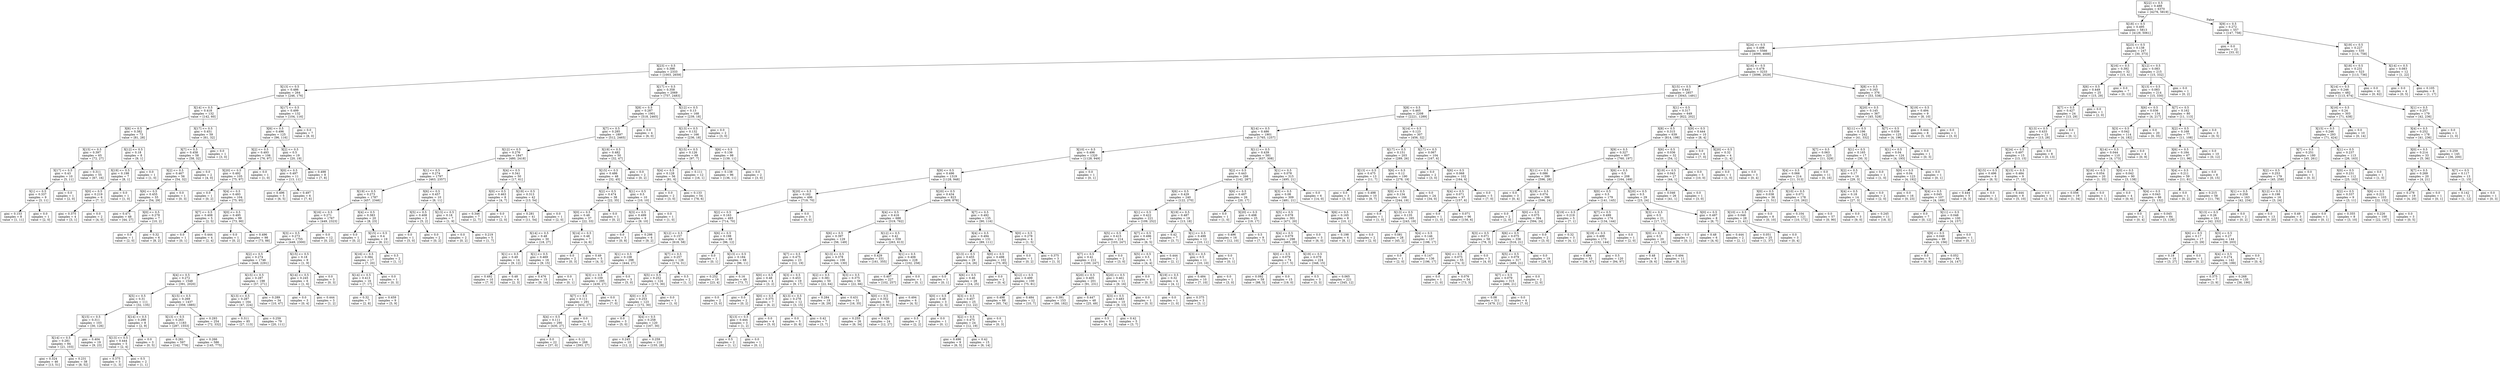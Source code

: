 digraph Tree {
node [shape=box] ;
0 [label="X[22] <= 0.5\ngini = 0.488\nsamples = 6370\nvalue = [4276, 5819]"] ;
1 [label="X[18] <= 0.5\ngini = 0.495\nsamples = 5813\nvalue = [4129, 5061]"] ;
0 -> 1 [labeldistance=2.5, labelangle=45, headlabel="True"] ;
2 [label="X[24] <= 0.5\ngini = 0.498\nsamples = 5566\nvalue = [4099, 4688]"] ;
1 -> 2 ;
3 [label="X[23] <= 0.5\ngini = 0.398\nsamples = 2333\nvalue = [1003, 2659]"] ;
2 -> 3 ;
4 [label="X[13] <= 0.5\ngini = 0.486\nsamples = 264\nvalue = [246, 176]"] ;
3 -> 4 ;
5 [label="X[14] <= 0.5\ngini = 0.418\nsamples = 132\nvalue = [142, 60]"] ;
4 -> 5 ;
6 [label="X[6] <= 0.5\ngini = 0.382\nsamples = 73\nvalue = [81, 28]"] ;
5 -> 6 ;
7 [label="X[15] <= 0.5\ngini = 0.397\nsamples = 65\nvalue = [72, 27]"] ;
6 -> 7 ;
8 [label="X[17] <= 0.5\ngini = 0.43\nsamples = 10\nvalue = [5, 11]"] ;
7 -> 8 ;
9 [label="X[1] <= 0.5\ngini = 0.337\nsamples = 9\nvalue = [3, 11]"] ;
8 -> 9 ;
10 [label="gini = 0.153\nsamples = 8\nvalue = [1, 11]"] ;
9 -> 10 ;
11 [label="gini = 0.0\nsamples = 1\nvalue = [2, 0]"] ;
9 -> 11 ;
12 [label="gini = 0.0\nsamples = 1\nvalue = [2, 0]"] ;
8 -> 12 ;
13 [label="gini = 0.311\nsamples = 55\nvalue = [67, 16]"] ;
7 -> 13 ;
14 [label="X[12] <= 0.5\ngini = 0.18\nsamples = 8\nvalue = [9, 1]"] ;
6 -> 14 ;
15 [label="X[19] <= 0.5\ngini = 0.198\nsamples = 7\nvalue = [8, 1]"] ;
14 -> 15 ;
16 [label="X[0] <= 0.5\ngini = 0.219\nsamples = 6\nvalue = [7, 1]"] ;
15 -> 16 ;
17 [label="gini = 0.375\nsamples = 4\nvalue = [3, 1]"] ;
16 -> 17 ;
18 [label="gini = 0.0\nsamples = 2\nvalue = [4, 0]"] ;
16 -> 18 ;
19 [label="gini = 0.0\nsamples = 1\nvalue = [1, 0]"] ;
15 -> 19 ;
20 [label="gini = 0.0\nsamples = 1\nvalue = [1, 0]"] ;
14 -> 20 ;
21 [label="X[17] <= 0.5\ngini = 0.451\nsamples = 59\nvalue = [61, 32]"] ;
5 -> 21 ;
22 [label="X[7] <= 0.5\ngini = 0.458\nsamples = 58\nvalue = [58, 32]"] ;
21 -> 22 ;
23 [label="X[2] <= 0.5\ngini = 0.467\nsamples = 56\nvalue = [54, 32]"] ;
22 -> 23 ;
24 [label="X[6] <= 0.5\ngini = 0.455\nsamples = 55\nvalue = [54, 29]"] ;
23 -> 24 ;
25 [label="gini = 0.471\nsamples = 48\nvalue = [44, 27]"] ;
24 -> 25 ;
26 [label="X[0] <= 0.5\ngini = 0.278\nsamples = 7\nvalue = [10, 2]"] ;
24 -> 26 ;
27 [label="gini = 0.0\nsamples = 1\nvalue = [2, 0]"] ;
26 -> 27 ;
28 [label="gini = 0.32\nsamples = 6\nvalue = [8, 2]"] ;
26 -> 28 ;
29 [label="gini = 0.0\nsamples = 1\nvalue = [0, 3]"] ;
23 -> 29 ;
30 [label="gini = 0.0\nsamples = 2\nvalue = [4, 0]"] ;
22 -> 30 ;
31 [label="gini = 0.0\nsamples = 1\nvalue = [3, 0]"] ;
21 -> 31 ;
32 [label="X[17] <= 0.5\ngini = 0.499\nsamples = 132\nvalue = [104, 116]"] ;
4 -> 32 ;
33 [label="X[6] <= 0.5\ngini = 0.496\nsamples = 125\nvalue = [96, 116]"] ;
32 -> 33 ;
34 [label="X[2] <= 0.5\ngini = 0.493\nsamples = 106\nvalue = [76, 97]"] ;
33 -> 34 ;
35 [label="X[20] <= 0.5\ngini = 0.492\nsamples = 105\nvalue = [75, 97]"] ;
34 -> 35 ;
36 [label="gini = 0.0\nsamples = 1\nvalue = [0, 2]"] ;
35 -> 36 ;
37 [label="X[4] <= 0.5\ngini = 0.493\nsamples = 104\nvalue = [75, 95]"] ;
35 -> 37 ;
38 [label="X[7] <= 0.5\ngini = 0.408\nsamples = 5\nvalue = [2, 5]"] ;
37 -> 38 ;
39 [label="gini = 0.0\nsamples = 1\nvalue = [0, 1]"] ;
38 -> 39 ;
40 [label="gini = 0.444\nsamples = 4\nvalue = [2, 4]"] ;
38 -> 40 ;
41 [label="X[0] <= 0.5\ngini = 0.495\nsamples = 99\nvalue = [73, 90]"] ;
37 -> 41 ;
42 [label="gini = 0.0\nsamples = 1\nvalue = [0, 2]"] ;
41 -> 42 ;
43 [label="gini = 0.496\nsamples = 98\nvalue = [73, 88]"] ;
41 -> 43 ;
44 [label="gini = 0.0\nsamples = 1\nvalue = [1, 0]"] ;
34 -> 44 ;
45 [label="X[2] <= 0.5\ngini = 0.5\nsamples = 19\nvalue = [20, 19]"] ;
33 -> 45 ;
46 [label="X[0] <= 0.5\ngini = 0.497\nsamples = 11\nvalue = [13, 11]"] ;
45 -> 46 ;
47 [label="gini = 0.496\nsamples = 5\nvalue = [6, 5]"] ;
46 -> 47 ;
48 [label="gini = 0.497\nsamples = 6\nvalue = [7, 6]"] ;
46 -> 48 ;
49 [label="gini = 0.498\nsamples = 8\nvalue = [7, 8]"] ;
45 -> 49 ;
50 [label="gini = 0.0\nsamples = 7\nvalue = [8, 0]"] ;
32 -> 50 ;
51 [label="X[17] <= 0.5\ngini = 0.358\nsamples = 2069\nvalue = [757, 2483]"] ;
3 -> 51 ;
52 [label="X[8] <= 0.5\ngini = 0.287\nsamples = 1901\nvalue = [518, 2465]"] ;
51 -> 52 ;
53 [label="X[7] <= 0.5\ngini = 0.285\nsamples = 1897\nvalue = [512, 2465]"] ;
52 -> 53 ;
54 [label="X[12] <= 0.5\ngini = 0.276\nsamples = 1847\nvalue = [480, 2418]"] ;
53 -> 54 ;
55 [label="X[1] <= 0.5\ngini = 0.274\nsamples = 1797\nvalue = [463, 2357]"] ;
54 -> 55 ;
56 [label="X[19] <= 0.5\ngini = 0.273\nsamples = 1787\nvalue = [457, 2346]"] ;
55 -> 56 ;
57 [label="X[16] <= 0.5\ngini = 0.271\nsamples = 1767\nvalue = [449, 2323]"] ;
56 -> 57 ;
58 [label="X[3] <= 0.5\ngini = 0.273\nsamples = 1755\nvalue = [449, 2300]"] ;
57 -> 58 ;
59 [label="X[2] <= 0.5\ngini = 0.274\nsamples = 1746\nvalue = [448, 2291]"] ;
58 -> 59 ;
60 [label="X[4] <= 0.5\ngini = 0.272\nsamples = 1548\nvalue = [391, 2020]"] ;
59 -> 60 ;
61 [label="X[5] <= 0.5\ngini = 0.31\nsamples = 111\nvalue = [32, 135]"] ;
60 -> 61 ;
62 [label="X[15] <= 0.5\ngini = 0.311\nsamples = 103\nvalue = [30, 126]"] ;
61 -> 62 ;
63 [label="X[14] <= 0.5\ngini = 0.281\nsamples = 84\nvalue = [21, 103]"] ;
62 -> 63 ;
64 [label="gini = 0.324\nsamples = 46\nvalue = [13, 51]"] ;
63 -> 64 ;
65 [label="gini = 0.231\nsamples = 38\nvalue = [8, 52]"] ;
63 -> 65 ;
66 [label="gini = 0.404\nsamples = 19\nvalue = [9, 23]"] ;
62 -> 66 ;
67 [label="X[14] <= 0.5\ngini = 0.298\nsamples = 8\nvalue = [2, 9]"] ;
61 -> 67 ;
68 [label="X[13] <= 0.5\ngini = 0.444\nsamples = 5\nvalue = [2, 4]"] ;
67 -> 68 ;
69 [label="gini = 0.375\nsamples = 3\nvalue = [1, 3]"] ;
68 -> 69 ;
70 [label="gini = 0.5\nsamples = 2\nvalue = [1, 1]"] ;
68 -> 70 ;
71 [label="gini = 0.0\nsamples = 3\nvalue = [0, 5]"] ;
67 -> 71 ;
72 [label="X[15] <= 0.5\ngini = 0.269\nsamples = 1437\nvalue = [359, 1885]"] ;
60 -> 72 ;
73 [label="X[13] <= 0.5\ngini = 0.263\nsamples = 1183\nvalue = [287, 1553]"] ;
72 -> 73 ;
74 [label="gini = 0.261\nsamples = 597\nvalue = [142, 778]"] ;
73 -> 74 ;
75 [label="gini = 0.266\nsamples = 586\nvalue = [145, 775]"] ;
73 -> 75 ;
76 [label="gini = 0.293\nsamples = 254\nvalue = [72, 332]"] ;
72 -> 76 ;
77 [label="X[15] <= 0.5\ngini = 0.287\nsamples = 198\nvalue = [57, 271]"] ;
59 -> 77 ;
78 [label="X[13] <= 0.5\ngini = 0.287\nsamples = 164\nvalue = [47, 224]"] ;
77 -> 78 ;
79 [label="gini = 0.311\nsamples = 85\nvalue = [27, 113]"] ;
78 -> 79 ;
80 [label="gini = 0.259\nsamples = 79\nvalue = [20, 111]"] ;
78 -> 80 ;
81 [label="gini = 0.289\nsamples = 34\nvalue = [10, 47]"] ;
77 -> 81 ;
82 [label="X[15] <= 0.5\ngini = 0.18\nsamples = 9\nvalue = [1, 9]"] ;
58 -> 82 ;
83 [label="X[14] <= 0.5\ngini = 0.245\nsamples = 6\nvalue = [1, 6]"] ;
82 -> 83 ;
84 [label="gini = 0.0\nsamples = 3\nvalue = [0, 4]"] ;
83 -> 84 ;
85 [label="gini = 0.444\nsamples = 3\nvalue = [1, 2]"] ;
83 -> 85 ;
86 [label="gini = 0.0\nsamples = 3\nvalue = [0, 3]"] ;
82 -> 86 ;
87 [label="gini = 0.0\nsamples = 12\nvalue = [0, 23]"] ;
57 -> 87 ;
88 [label="X[4] <= 0.5\ngini = 0.383\nsamples = 20\nvalue = [8, 23]"] ;
56 -> 88 ;
89 [label="gini = 0.0\nsamples = 1\nvalue = [0, 2]"] ;
88 -> 89 ;
90 [label="X[15] <= 0.5\ngini = 0.4\nsamples = 19\nvalue = [8, 21]"] ;
88 -> 90 ;
91 [label="X[16] <= 0.5\ngini = 0.384\nsamples = 17\nvalue = [7, 20]"] ;
90 -> 91 ;
92 [label="X[14] <= 0.5\ngini = 0.413\nsamples = 16\nvalue = [7, 17]"] ;
91 -> 92 ;
93 [label="gini = 0.32\nsamples = 7\nvalue = [2, 8]"] ;
92 -> 93 ;
94 [label="gini = 0.459\nsamples = 9\nvalue = [5, 9]"] ;
92 -> 94 ;
95 [label="gini = 0.0\nsamples = 1\nvalue = [0, 3]"] ;
91 -> 95 ;
96 [label="gini = 0.5\nsamples = 2\nvalue = [1, 1]"] ;
90 -> 96 ;
97 [label="X[6] <= 0.5\ngini = 0.457\nsamples = 10\nvalue = [6, 11]"] ;
55 -> 97 ;
98 [label="X[5] <= 0.5\ngini = 0.408\nsamples = 3\nvalue = [5, 2]"] ;
97 -> 98 ;
99 [label="gini = 0.0\nsamples = 1\nvalue = [5, 0]"] ;
98 -> 99 ;
100 [label="gini = 0.0\nsamples = 2\nvalue = [0, 2]"] ;
98 -> 100 ;
101 [label="X[13] <= 0.5\ngini = 0.18\nsamples = 7\nvalue = [1, 9]"] ;
97 -> 101 ;
102 [label="gini = 0.0\nsamples = 2\nvalue = [0, 2]"] ;
101 -> 102 ;
103 [label="gini = 0.219\nsamples = 5\nvalue = [1, 7]"] ;
101 -> 103 ;
104 [label="X[4] <= 0.5\ngini = 0.341\nsamples = 50\nvalue = [17, 61]"] ;
54 -> 104 ;
105 [label="X[0] <= 0.5\ngini = 0.463\nsamples = 8\nvalue = [4, 7]"] ;
104 -> 105 ;
106 [label="gini = 0.346\nsamples = 7\nvalue = [2, 7]"] ;
105 -> 106 ;
107 [label="gini = 0.0\nsamples = 1\nvalue = [2, 0]"] ;
105 -> 107 ;
108 [label="X[19] <= 0.5\ngini = 0.313\nsamples = 42\nvalue = [13, 54]"] ;
104 -> 108 ;
109 [label="gini = 0.281\nsamples = 41\nvalue = [11, 54]"] ;
108 -> 109 ;
110 [label="gini = 0.0\nsamples = 1\nvalue = [2, 0]"] ;
108 -> 110 ;
111 [label="X[19] <= 0.5\ngini = 0.482\nsamples = 50\nvalue = [32, 47]"] ;
53 -> 111 ;
112 [label="X[15] <= 0.5\ngini = 0.486\nsamples = 48\nvalue = [32, 45]"] ;
111 -> 112 ;
113 [label="X[2] <= 0.5\ngini = 0.474\nsamples = 38\nvalue = [22, 35]"] ;
112 -> 113 ;
114 [label="X[0] <= 0.5\ngini = 0.48\nsamples = 37\nvalue = [22, 33]"] ;
113 -> 114 ;
115 [label="X[14] <= 0.5\ngini = 0.48\nsamples = 30\nvalue = [18, 27]"] ;
114 -> 115 ;
116 [label="X[1] <= 0.5\ngini = 0.49\nsamples = 14\nvalue = [9, 12]"] ;
115 -> 116 ;
117 [label="gini = 0.492\nsamples = 10\nvalue = [7, 9]"] ;
116 -> 117 ;
118 [label="gini = 0.48\nsamples = 4\nvalue = [2, 3]"] ;
116 -> 118 ;
119 [label="X[1] <= 0.5\ngini = 0.469\nsamples = 16\nvalue = [9, 15]"] ;
115 -> 119 ;
120 [label="gini = 0.476\nsamples = 15\nvalue = [9, 14]"] ;
119 -> 120 ;
121 [label="gini = 0.0\nsamples = 1\nvalue = [0, 1]"] ;
119 -> 121 ;
122 [label="X[14] <= 0.5\ngini = 0.48\nsamples = 7\nvalue = [4, 6]"] ;
114 -> 122 ;
123 [label="gini = 0.0\nsamples = 2\nvalue = [0, 3]"] ;
122 -> 123 ;
124 [label="gini = 0.49\nsamples = 5\nvalue = [4, 3]"] ;
122 -> 124 ;
125 [label="gini = 0.0\nsamples = 1\nvalue = [0, 2]"] ;
113 -> 125 ;
126 [label="X[1] <= 0.5\ngini = 0.5\nsamples = 10\nvalue = [10, 10]"] ;
112 -> 126 ;
127 [label="X[3] <= 0.5\ngini = 0.499\nsamples = 9\nvalue = [9, 10]"] ;
126 -> 127 ;
128 [label="gini = 0.0\nsamples = 3\nvalue = [0, 8]"] ;
127 -> 128 ;
129 [label="gini = 0.298\nsamples = 6\nvalue = [9, 2]"] ;
127 -> 129 ;
130 [label="gini = 0.0\nsamples = 1\nvalue = [1, 0]"] ;
126 -> 130 ;
131 [label="gini = 0.0\nsamples = 2\nvalue = [0, 2]"] ;
111 -> 131 ;
132 [label="gini = 0.0\nsamples = 4\nvalue = [6, 0]"] ;
52 -> 132 ;
133 [label="X[12] <= 0.5\ngini = 0.13\nsamples = 168\nvalue = [239, 18]"] ;
51 -> 133 ;
134 [label="X[13] <= 0.5\ngini = 0.132\nsamples = 166\nvalue = [236, 18]"] ;
133 -> 134 ;
135 [label="X[15] <= 0.5\ngini = 0.126\nsamples = 68\nvalue = [97, 7]"] ;
134 -> 135 ;
136 [label="X[4] <= 0.5\ngini = 0.128\nsamples = 56\nvalue = [81, 6]"] ;
135 -> 136 ;
137 [label="gini = 0.0\nsamples = 2\nvalue = [3, 0]"] ;
136 -> 137 ;
138 [label="gini = 0.133\nsamples = 54\nvalue = [78, 6]"] ;
136 -> 138 ;
139 [label="gini = 0.111\nsamples = 12\nvalue = [16, 1]"] ;
135 -> 139 ;
140 [label="X[6] <= 0.5\ngini = 0.136\nsamples = 98\nvalue = [139, 11]"] ;
134 -> 140 ;
141 [label="gini = 0.138\nsamples = 96\nvalue = [136, 11]"] ;
140 -> 141 ;
142 [label="gini = 0.0\nsamples = 2\nvalue = [3, 0]"] ;
140 -> 142 ;
143 [label="gini = 0.0\nsamples = 2\nvalue = [3, 0]"] ;
133 -> 143 ;
144 [label="X[16] <= 0.5\ngini = 0.478\nsamples = 3233\nvalue = [3096, 2029]"] ;
2 -> 144 ;
145 [label="X[15] <= 0.5\ngini = 0.441\nsamples = 2857\nvalue = [3043, 1491]"] ;
144 -> 145 ;
146 [label="X[8] <= 0.5\ngini = 0.465\nsamples = 2208\nvalue = [2221, 1289]"] ;
145 -> 146 ;
147 [label="X[14] <= 0.5\ngini = 0.486\nsamples = 1901\nvalue = [1765, 1257]"] ;
146 -> 147 ;
148 [label="X[10] <= 0.5\ngini = 0.496\nsamples = 1320\nvalue = [1128, 949]"] ;
147 -> 148 ;
149 [label="X[9] <= 0.5\ngini = 0.496\nsamples = 1319\nvalue = [1128, 948]"] ;
148 -> 149 ;
150 [label="X[20] <= 0.5\ngini = 0.162\nsamples = 496\nvalue = [719, 70]"] ;
149 -> 150 ;
151 [label="X[2] <= 0.5\ngini = 0.163\nsamples = 493\nvalue = [714, 70]"] ;
150 -> 151 ;
152 [label="X[12] <= 0.5\ngini = 0.157\nsamples = 424\nvalue = [618, 58]"] ;
151 -> 152 ;
153 [label="X[1] <= 0.5\ngini = 0.108\nsamples = 298\nvalue = [444, 27]"] ;
152 -> 153 ;
154 [label="X[3] <= 0.5\ngini = 0.109\nsamples = 295\nvalue = [439, 27]"] ;
153 -> 154 ;
155 [label="X[7] <= 0.5\ngini = 0.111\nsamples = 291\nvalue = [432, 27]"] ;
154 -> 155 ;
156 [label="X[4] <= 0.5\ngini = 0.111\nsamples = 290\nvalue = [430, 27]"] ;
155 -> 156 ;
157 [label="gini = 0.0\nsamples = 22\nvalue = [37, 0]"] ;
156 -> 157 ;
158 [label="gini = 0.12\nsamples = 268\nvalue = [393, 27]"] ;
156 -> 158 ;
159 [label="gini = 0.0\nsamples = 1\nvalue = [2, 0]"] ;
155 -> 159 ;
160 [label="gini = 0.0\nsamples = 4\nvalue = [7, 0]"] ;
154 -> 160 ;
161 [label="gini = 0.0\nsamples = 3\nvalue = [5, 0]"] ;
153 -> 161 ;
162 [label="X[7] <= 0.5\ngini = 0.257\nsamples = 126\nvalue = [174, 31]"] ;
152 -> 162 ;
163 [label="X[5] <= 0.5\ngini = 0.252\nsamples = 124\nvalue = [173, 30]"] ;
162 -> 163 ;
164 [label="X[0] <= 0.5\ngini = 0.253\nsamples = 123\nvalue = [172, 30]"] ;
163 -> 164 ;
165 [label="gini = 0.0\nsamples = 3\nvalue = [5, 0]"] ;
164 -> 165 ;
166 [label="X[4] <= 0.5\ngini = 0.258\nsamples = 120\nvalue = [167, 30]"] ;
164 -> 166 ;
167 [label="gini = 0.245\nsamples = 10\nvalue = [12, 2]"] ;
166 -> 167 ;
168 [label="gini = 0.259\nsamples = 110\nvalue = [155, 28]"] ;
166 -> 168 ;
169 [label="gini = 0.0\nsamples = 1\nvalue = [1, 0]"] ;
163 -> 169 ;
170 [label="gini = 0.5\nsamples = 2\nvalue = [1, 1]"] ;
162 -> 170 ;
171 [label="X[6] <= 0.5\ngini = 0.198\nsamples = 69\nvalue = [96, 12]"] ;
151 -> 171 ;
172 [label="gini = 0.0\nsamples = 1\nvalue = [0, 1]"] ;
171 -> 172 ;
173 [label="X[13] <= 0.5\ngini = 0.184\nsamples = 68\nvalue = [96, 11]"] ;
171 -> 173 ;
174 [label="gini = 0.252\nsamples = 19\nvalue = [23, 4]"] ;
173 -> 174 ;
175 [label="gini = 0.16\nsamples = 49\nvalue = [73, 7]"] ;
173 -> 175 ;
176 [label="gini = 0.0\nsamples = 3\nvalue = [5, 0]"] ;
150 -> 176 ;
177 [label="X[20] <= 0.5\ngini = 0.434\nsamples = 823\nvalue = [409, 878]"] ;
149 -> 177 ;
178 [label="X[4] <= 0.5\ngini = 0.416\nsamples = 688\nvalue = [319, 762]"] ;
177 -> 178 ;
179 [label="X[6] <= 0.5\ngini = 0.397\nsamples = 129\nvalue = [56, 149]"] ;
178 -> 179 ;
180 [label="X[7] <= 0.5\ngini = 0.475\nsamples = 23\nvalue = [12, 19]"] ;
179 -> 180 ;
181 [label="X[0] <= 0.5\ngini = 0.48\nsamples = 4\nvalue = [3, 2]"] ;
180 -> 181 ;
182 [label="gini = 0.0\nsamples = 2\nvalue = [3, 0]"] ;
181 -> 182 ;
183 [label="gini = 0.0\nsamples = 2\nvalue = [0, 2]"] ;
181 -> 183 ;
184 [label="X[3] <= 0.5\ngini = 0.453\nsamples = 19\nvalue = [9, 17]"] ;
180 -> 184 ;
185 [label="X[0] <= 0.5\ngini = 0.375\nsamples = 7\nvalue = [6, 2]"] ;
184 -> 185 ;
186 [label="X[13] <= 0.5\ngini = 0.444\nsamples = 3\nvalue = [1, 2]"] ;
185 -> 186 ;
187 [label="gini = 0.5\nsamples = 2\nvalue = [1, 1]"] ;
186 -> 187 ;
188 [label="gini = 0.0\nsamples = 1\nvalue = [0, 1]"] ;
186 -> 188 ;
189 [label="gini = 0.0\nsamples = 4\nvalue = [5, 0]"] ;
185 -> 189 ;
190 [label="X[13] <= 0.5\ngini = 0.278\nsamples = 12\nvalue = [3, 15]"] ;
184 -> 190 ;
191 [label="gini = 0.0\nsamples = 5\nvalue = [0, 8]"] ;
190 -> 191 ;
192 [label="gini = 0.42\nsamples = 7\nvalue = [3, 7]"] ;
190 -> 192 ;
193 [label="X[13] <= 0.5\ngini = 0.378\nsamples = 106\nvalue = [44, 130]"] ;
179 -> 193 ;
194 [label="X[2] <= 0.5\ngini = 0.381\nsamples = 50\nvalue = [22, 64]"] ;
193 -> 194 ;
195 [label="gini = 0.284\nsamples = 19\nvalue = [6, 29]"] ;
194 -> 195 ;
196 [label="gini = 0.431\nsamples = 31\nvalue = [16, 35]"] ;
194 -> 196 ;
197 [label="X[3] <= 0.5\ngini = 0.375\nsamples = 56\nvalue = [22, 66]"] ;
193 -> 197 ;
198 [label="X[0] <= 0.5\ngini = 0.352\nsamples = 50\nvalue = [18, 61]"] ;
197 -> 198 ;
199 [label="gini = 0.255\nsamples = 26\nvalue = [6, 34]"] ;
198 -> 199 ;
200 [label="gini = 0.426\nsamples = 24\nvalue = [12, 27]"] ;
198 -> 200 ;
201 [label="gini = 0.494\nsamples = 6\nvalue = [4, 5]"] ;
197 -> 201 ;
202 [label="X[12] <= 0.5\ngini = 0.42\nsamples = 559\nvalue = [263, 613]"] ;
178 -> 202 ;
203 [label="gini = 0.429\nsamples = 331\nvalue = [161, 355]"] ;
202 -> 203 ;
204 [label="X[1] <= 0.5\ngini = 0.406\nsamples = 228\nvalue = [102, 258]"] ;
202 -> 204 ;
205 [label="gini = 0.407\nsamples = 227\nvalue = [102, 257]"] ;
204 -> 205 ;
206 [label="gini = 0.0\nsamples = 1\nvalue = [0, 1]"] ;
204 -> 206 ;
207 [label="X[7] <= 0.5\ngini = 0.492\nsamples = 135\nvalue = [90, 116]"] ;
177 -> 207 ;
208 [label="X[4] <= 0.5\ngini = 0.494\nsamples = 131\nvalue = [89, 111]"] ;
207 -> 208 ;
209 [label="X[13] <= 0.5\ngini = 0.455\nsamples = 29\nvalue = [14, 26]"] ;
208 -> 209 ;
210 [label="gini = 0.0\nsamples = 1\nvalue = [0, 1]"] ;
209 -> 210 ;
211 [label="X[6] <= 0.5\ngini = 0.46\nsamples = 28\nvalue = [14, 25]"] ;
209 -> 211 ;
212 [label="X[0] <= 0.5\ngini = 0.48\nsamples = 3\nvalue = [2, 3]"] ;
211 -> 212 ;
213 [label="gini = 0.5\nsamples = 2\nvalue = [2, 2]"] ;
212 -> 213 ;
214 [label="gini = 0.0\nsamples = 1\nvalue = [0, 1]"] ;
212 -> 214 ;
215 [label="X[3] <= 0.5\ngini = 0.457\nsamples = 25\nvalue = [12, 22]"] ;
211 -> 215 ;
216 [label="X[2] <= 0.5\ngini = 0.475\nsamples = 24\nvalue = [12, 19]"] ;
215 -> 216 ;
217 [label="gini = 0.496\nsamples = 9\nvalue = [6, 5]"] ;
216 -> 217 ;
218 [label="gini = 0.42\nsamples = 15\nvalue = [6, 14]"] ;
216 -> 218 ;
219 [label="gini = 0.0\nsamples = 1\nvalue = [0, 3]"] ;
215 -> 219 ;
220 [label="X[0] <= 0.5\ngini = 0.498\nsamples = 102\nvalue = [75, 85]"] ;
208 -> 220 ;
221 [label="gini = 0.0\nsamples = 2\nvalue = [0, 4]"] ;
220 -> 221 ;
222 [label="X[12] <= 0.5\ngini = 0.499\nsamples = 100\nvalue = [75, 81]"] ;
220 -> 222 ;
223 [label="gini = 0.498\nsamples = 88\nvalue = [65, 74]"] ;
222 -> 223 ;
224 [label="gini = 0.484\nsamples = 12\nvalue = [10, 7]"] ;
222 -> 224 ;
225 [label="X[0] <= 0.5\ngini = 0.278\nsamples = 4\nvalue = [1, 5]"] ;
207 -> 225 ;
226 [label="gini = 0.0\nsamples = 1\nvalue = [0, 2]"] ;
225 -> 226 ;
227 [label="gini = 0.375\nsamples = 3\nvalue = [1, 3]"] ;
225 -> 227 ;
228 [label="gini = 0.0\nsamples = 1\nvalue = [0, 1]"] ;
148 -> 228 ;
229 [label="X[11] <= 0.5\ngini = 0.439\nsamples = 581\nvalue = [637, 308]"] ;
147 -> 229 ;
230 [label="X[2] <= 0.5\ngini = 0.443\nsamples = 266\nvalue = [142, 287]"] ;
229 -> 230 ;
231 [label="X[6] <= 0.5\ngini = 0.429\nsamples = 240\nvalue = [122, 270]"] ;
230 -> 231 ;
232 [label="X[1] <= 0.5\ngini = 0.422\nsamples = 221\nvalue = [109, 252]"] ;
231 -> 232 ;
233 [label="X[5] <= 0.5\ngini = 0.415\nsamples = 214\nvalue = [103, 247]"] ;
232 -> 233 ;
234 [label="X[7] <= 0.5\ngini = 0.41\nsamples = 212\nvalue = [100, 247]"] ;
233 -> 234 ;
235 [label="X[20] <= 0.5\ngini = 0.405\nsamples = 201\nvalue = [91, 231]"] ;
234 -> 235 ;
236 [label="gini = 0.391\nsamples = 153\nvalue = [66, 182]"] ;
235 -> 236 ;
237 [label="gini = 0.447\nsamples = 48\nvalue = [25, 49]"] ;
235 -> 237 ;
238 [label="X[20] <= 0.5\ngini = 0.461\nsamples = 11\nvalue = [9, 16]"] ;
234 -> 238 ;
239 [label="X[3] <= 0.5\ngini = 0.483\nsamples = 10\nvalue = [9, 13]"] ;
238 -> 239 ;
240 [label="gini = 0.5\nsamples = 5\nvalue = [6, 6]"] ;
239 -> 240 ;
241 [label="gini = 0.42\nsamples = 5\nvalue = [3, 7]"] ;
239 -> 241 ;
242 [label="gini = 0.0\nsamples = 1\nvalue = [0, 3]"] ;
238 -> 242 ;
243 [label="gini = 0.0\nsamples = 2\nvalue = [3, 0]"] ;
233 -> 243 ;
244 [label="X[7] <= 0.5\ngini = 0.496\nsamples = 7\nvalue = [6, 5]"] ;
232 -> 244 ;
245 [label="X[5] <= 0.5\ngini = 0.5\nsamples = 5\nvalue = [4, 4]"] ;
244 -> 245 ;
246 [label="gini = 0.0\nsamples = 1\nvalue = [0, 3]"] ;
245 -> 246 ;
247 [label="X[19] <= 0.5\ngini = 0.32\nsamples = 4\nvalue = [4, 1]"] ;
245 -> 247 ;
248 [label="gini = 0.0\nsamples = 1\nvalue = [1, 0]"] ;
247 -> 248 ;
249 [label="gini = 0.375\nsamples = 3\nvalue = [3, 1]"] ;
247 -> 249 ;
250 [label="gini = 0.444\nsamples = 2\nvalue = [2, 1]"] ;
244 -> 250 ;
251 [label="X[19] <= 0.5\ngini = 0.487\nsamples = 19\nvalue = [13, 18]"] ;
231 -> 251 ;
252 [label="gini = 0.42\nsamples = 7\nvalue = [3, 7]"] ;
251 -> 252 ;
253 [label="X[1] <= 0.5\ngini = 0.499\nsamples = 12\nvalue = [10, 11]"] ;
251 -> 253 ;
254 [label="X[3] <= 0.5\ngini = 0.5\nsamples = 11\nvalue = [10, 10]"] ;
253 -> 254 ;
255 [label="gini = 0.484\nsamples = 10\nvalue = [7, 10]"] ;
254 -> 255 ;
256 [label="gini = 0.0\nsamples = 1\nvalue = [3, 0]"] ;
254 -> 256 ;
257 [label="gini = 0.0\nsamples = 1\nvalue = [0, 1]"] ;
253 -> 257 ;
258 [label="X[6] <= 0.5\ngini = 0.497\nsamples = 26\nvalue = [20, 17]"] ;
230 -> 258 ;
259 [label="gini = 0.0\nsamples = 1\nvalue = [1, 0]"] ;
258 -> 259 ;
260 [label="X[20] <= 0.5\ngini = 0.498\nsamples = 25\nvalue = [19, 17]"] ;
258 -> 260 ;
261 [label="gini = 0.496\nsamples = 16\nvalue = [12, 10]"] ;
260 -> 261 ;
262 [label="gini = 0.5\nsamples = 9\nvalue = [7, 7]"] ;
260 -> 262 ;
263 [label="X[1] <= 0.5\ngini = 0.078\nsamples = 315\nvalue = [495, 21]"] ;
229 -> 263 ;
264 [label="X[3] <= 0.5\ngini = 0.08\nsamples = 309\nvalue = [481, 21]"] ;
263 -> 264 ;
265 [label="X[5] <= 0.5\ngini = 0.078\nsamples = 301\nvalue = [471, 20]"] ;
264 -> 265 ;
266 [label="X[4] <= 0.5\ngini = 0.079\nsamples = 298\nvalue = [465, 20]"] ;
265 -> 266 ;
267 [label="X[0] <= 0.5\ngini = 0.079\nsamples = 74\nvalue = [117, 5]"] ;
266 -> 267 ;
268 [label="gini = 0.092\nsamples = 59\nvalue = [98, 5]"] ;
267 -> 268 ;
269 [label="gini = 0.0\nsamples = 15\nvalue = [19, 0]"] ;
267 -> 269 ;
270 [label="X[19] <= 0.5\ngini = 0.079\nsamples = 224\nvalue = [348, 15]"] ;
266 -> 270 ;
271 [label="gini = 0.5\nsamples = 3\nvalue = [3, 3]"] ;
270 -> 271 ;
272 [label="gini = 0.065\nsamples = 221\nvalue = [345, 12]"] ;
270 -> 272 ;
273 [label="gini = 0.0\nsamples = 3\nvalue = [6, 0]"] ;
265 -> 273 ;
274 [label="X[6] <= 0.5\ngini = 0.165\nsamples = 8\nvalue = [10, 1]"] ;
264 -> 274 ;
275 [label="gini = 0.198\nsamples = 6\nvalue = [8, 1]"] ;
274 -> 275 ;
276 [label="gini = 0.0\nsamples = 2\nvalue = [2, 0]"] ;
274 -> 276 ;
277 [label="gini = 0.0\nsamples = 6\nvalue = [14, 0]"] ;
263 -> 277 ;
278 [label="X[14] <= 0.5\ngini = 0.123\nsamples = 307\nvalue = [456, 32]"] ;
146 -> 278 ;
279 [label="X[17] <= 0.5\ngini = 0.151\nsamples = 203\nvalue = [289, 26]"] ;
278 -> 279 ;
280 [label="X[13] <= 0.5\ngini = 0.475\nsamples = 13\nvalue = [11, 7]"] ;
279 -> 280 ;
281 [label="gini = 0.0\nsamples = 3\nvalue = [3, 0]"] ;
280 -> 281 ;
282 [label="gini = 0.498\nsamples = 10\nvalue = [8, 7]"] ;
280 -> 282 ;
283 [label="X[6] <= 0.5\ngini = 0.12\nsamples = 190\nvalue = [278, 19]"] ;
279 -> 283 ;
284 [label="X[0] <= 0.5\ngini = 0.134\nsamples = 166\nvalue = [244, 19]"] ;
283 -> 284 ;
285 [label="gini = 0.0\nsamples = 1\nvalue = [1, 0]"] ;
284 -> 285 ;
286 [label="X[13] <= 0.5\ngini = 0.135\nsamples = 165\nvalue = [243, 19]"] ;
284 -> 286 ;
287 [label="gini = 0.081\nsamples = 28\nvalue = [45, 2]"] ;
286 -> 287 ;
288 [label="X[4] <= 0.5\ngini = 0.146\nsamples = 137\nvalue = [198, 17]"] ;
286 -> 288 ;
289 [label="gini = 0.0\nsamples = 1\nvalue = [2, 0]"] ;
288 -> 289 ;
290 [label="gini = 0.147\nsamples = 136\nvalue = [196, 17]"] ;
288 -> 290 ;
291 [label="gini = 0.0\nsamples = 24\nvalue = [34, 0]"] ;
283 -> 291 ;
292 [label="X[17] <= 0.5\ngini = 0.067\nsamples = 104\nvalue = [167, 6]"] ;
278 -> 292 ;
293 [label="gini = 0.0\nsamples = 2\nvalue = [3, 0]"] ;
292 -> 293 ;
294 [label="X[6] <= 0.5\ngini = 0.068\nsamples = 102\nvalue = [164, 6]"] ;
292 -> 294 ;
295 [label="X[4] <= 0.5\ngini = 0.071\nsamples = 97\nvalue = [157, 6]"] ;
294 -> 295 ;
296 [label="gini = 0.0\nsamples = 1\nvalue = [1, 0]"] ;
295 -> 296 ;
297 [label="gini = 0.071\nsamples = 96\nvalue = [156, 6]"] ;
295 -> 297 ;
298 [label="gini = 0.0\nsamples = 5\nvalue = [7, 0]"] ;
294 -> 298 ;
299 [label="X[1] <= 0.5\ngini = 0.317\nsamples = 649\nvalue = [822, 202]"] ;
145 -> 299 ;
300 [label="X[8] <= 0.5\ngini = 0.315\nsamples = 639\nvalue = [814, 198]"] ;
299 -> 300 ;
301 [label="X[9] <= 0.5\ngini = 0.327\nsamples = 607\nvalue = [760, 197]"] ;
300 -> 301 ;
302 [label="X[11] <= 0.5\ngini = 0.086\nsamples = 399\nvalue = [596, 28]"] ;
301 -> 302 ;
303 [label="gini = 0.0\nsamples = 3\nvalue = [0, 4]"] ;
302 -> 303 ;
304 [label="X[19] <= 0.5\ngini = 0.074\nsamples = 396\nvalue = [596, 24]"] ;
302 -> 304 ;
305 [label="gini = 0.0\nsamples = 2\nvalue = [2, 0]"] ;
304 -> 305 ;
306 [label="X[0] <= 0.5\ngini = 0.075\nsamples = 394\nvalue = [594, 24]"] ;
304 -> 306 ;
307 [label="X[3] <= 0.5\ngini = 0.071\nsamples = 58\nvalue = [78, 3]"] ;
306 -> 307 ;
308 [label="X[6] <= 0.5\ngini = 0.075\nsamples = 55\nvalue = [74, 3]"] ;
307 -> 308 ;
309 [label="gini = 0.0\nsamples = 1\nvalue = [1, 0]"] ;
308 -> 309 ;
310 [label="gini = 0.076\nsamples = 54\nvalue = [73, 3]"] ;
308 -> 310 ;
311 [label="gini = 0.0\nsamples = 3\nvalue = [4, 0]"] ;
307 -> 311 ;
312 [label="X[6] <= 0.5\ngini = 0.075\nsamples = 336\nvalue = [516, 21]"] ;
306 -> 312 ;
313 [label="X[5] <= 0.5\ngini = 0.079\nsamples = 317\nvalue = [488, 21]"] ;
312 -> 313 ;
314 [label="X[7] <= 0.5\ngini = 0.079\nsamples = 315\nvalue = [486, 21]"] ;
313 -> 314 ;
315 [label="gini = 0.08\nsamples = 311\nvalue = [479, 21]"] ;
314 -> 315 ;
316 [label="gini = 0.0\nsamples = 4\nvalue = [7, 0]"] ;
314 -> 316 ;
317 [label="gini = 0.0\nsamples = 2\nvalue = [2, 0]"] ;
313 -> 317 ;
318 [label="gini = 0.0\nsamples = 19\nvalue = [28, 0]"] ;
312 -> 318 ;
319 [label="X[6] <= 0.5\ngini = 0.5\nsamples = 208\nvalue = [164, 169]"] ;
301 -> 319 ;
320 [label="X[0] <= 0.5\ngini = 0.5\nsamples = 179\nvalue = [141, 145]"] ;
319 -> 320 ;
321 [label="X[19] <= 0.5\ngini = 0.219\nsamples = 5\nvalue = [7, 1]"] ;
320 -> 321 ;
322 [label="gini = 0.0\nsamples = 2\nvalue = [3, 0]"] ;
321 -> 322 ;
323 [label="gini = 0.32\nsamples = 3\nvalue = [4, 1]"] ;
321 -> 323 ;
324 [label="X[7] <= 0.5\ngini = 0.499\nsamples = 174\nvalue = [134, 144]"] ;
320 -> 324 ;
325 [label="X[19] <= 0.5\ngini = 0.499\nsamples = 173\nvalue = [132, 144]"] ;
324 -> 325 ;
326 [label="gini = 0.494\nsamples = 53\nvalue = [38, 47]"] ;
325 -> 326 ;
327 [label="gini = 0.5\nsamples = 120\nvalue = [94, 97]"] ;
325 -> 327 ;
328 [label="gini = 0.0\nsamples = 1\nvalue = [2, 0]"] ;
324 -> 328 ;
329 [label="X[20] <= 0.5\ngini = 0.5\nsamples = 29\nvalue = [23, 24]"] ;
319 -> 329 ;
330 [label="X[3] <= 0.5\ngini = 0.5\nsamples = 21\nvalue = [17, 17]"] ;
329 -> 330 ;
331 [label="X[0] <= 0.5\ngini = 0.5\nsamples = 20\nvalue = [17, 16]"] ;
330 -> 331 ;
332 [label="gini = 0.48\nsamples = 9\nvalue = [9, 6]"] ;
331 -> 332 ;
333 [label="gini = 0.494\nsamples = 11\nvalue = [8, 10]"] ;
331 -> 333 ;
334 [label="gini = 0.0\nsamples = 1\nvalue = [0, 1]"] ;
330 -> 334 ;
335 [label="X[0] <= 0.5\ngini = 0.497\nsamples = 8\nvalue = [6, 7]"] ;
329 -> 335 ;
336 [label="gini = 0.48\nsamples = 6\nvalue = [4, 6]"] ;
335 -> 336 ;
337 [label="gini = 0.444\nsamples = 2\nvalue = [2, 1]"] ;
335 -> 337 ;
338 [label="X[6] <= 0.5\ngini = 0.036\nsamples = 32\nvalue = [54, 1]"] ;
300 -> 338 ;
339 [label="X[19] <= 0.5\ngini = 0.043\nsamples = 27\nvalue = [44, 1]"] ;
338 -> 339 ;
340 [label="gini = 0.046\nsamples = 26\nvalue = [41, 1]"] ;
339 -> 340 ;
341 [label="gini = 0.0\nsamples = 1\nvalue = [3, 0]"] ;
339 -> 341 ;
342 [label="gini = 0.0\nsamples = 5\nvalue = [10, 0]"] ;
338 -> 342 ;
343 [label="X[9] <= 0.5\ngini = 0.444\nsamples = 10\nvalue = [8, 4]"] ;
299 -> 343 ;
344 [label="gini = 0.0\nsamples = 6\nvalue = [7, 0]"] ;
343 -> 344 ;
345 [label="X[20] <= 0.5\ngini = 0.32\nsamples = 4\nvalue = [1, 4]"] ;
343 -> 345 ;
346 [label="gini = 0.0\nsamples = 1\nvalue = [1, 0]"] ;
345 -> 346 ;
347 [label="gini = 0.0\nsamples = 3\nvalue = [0, 4]"] ;
345 -> 347 ;
348 [label="X[8] <= 0.5\ngini = 0.163\nsamples = 376\nvalue = [53, 538]"] ;
144 -> 348 ;
349 [label="X[20] <= 0.5\ngini = 0.145\nsamples = 367\nvalue = [45, 528]"] ;
348 -> 349 ;
350 [label="X[11] <= 0.5\ngini = 0.196\nsamples = 242\nvalue = [41, 332]"] ;
349 -> 350 ;
351 [label="X[7] <= 0.5\ngini = 0.063\nsamples = 225\nvalue = [11, 329]"] ;
350 -> 351 ;
352 [label="X[4] <= 0.5\ngini = 0.066\nsamples = 214\nvalue = [11, 313]"] ;
351 -> 352 ;
353 [label="X[0] <= 0.5\ngini = 0.038\nsamples = 36\nvalue = [1, 51]"] ;
352 -> 353 ;
354 [label="X[10] <= 0.5\ngini = 0.046\nsamples = 28\nvalue = [1, 41]"] ;
353 -> 354 ;
355 [label="gini = 0.051\nsamples = 25\nvalue = [1, 37]"] ;
354 -> 355 ;
356 [label="gini = 0.0\nsamples = 3\nvalue = [0, 4]"] ;
354 -> 356 ;
357 [label="gini = 0.0\nsamples = 8\nvalue = [0, 10]"] ;
353 -> 357 ;
358 [label="X[10] <= 0.5\ngini = 0.071\nsamples = 178\nvalue = [10, 262]"] ;
352 -> 358 ;
359 [label="gini = 0.104\nsamples = 121\nvalue = [10, 172]"] ;
358 -> 359 ;
360 [label="gini = 0.0\nsamples = 57\nvalue = [0, 90]"] ;
358 -> 360 ;
361 [label="gini = 0.0\nsamples = 11\nvalue = [0, 16]"] ;
351 -> 361 ;
362 [label="X[1] <= 0.5\ngini = 0.165\nsamples = 17\nvalue = [30, 3]"] ;
350 -> 362 ;
363 [label="X[2] <= 0.5\ngini = 0.17\nsamples = 16\nvalue = [29, 3]"] ;
362 -> 363 ;
364 [label="X[4] <= 0.5\ngini = 0.18\nsamples = 14\nvalue = [27, 3]"] ;
363 -> 364 ;
365 [label="gini = 0.0\nsamples = 3\nvalue = [9, 0]"] ;
364 -> 365 ;
366 [label="gini = 0.245\nsamples = 11\nvalue = [18, 3]"] ;
364 -> 366 ;
367 [label="gini = 0.0\nsamples = 2\nvalue = [2, 0]"] ;
363 -> 367 ;
368 [label="gini = 0.0\nsamples = 1\nvalue = [1, 0]"] ;
362 -> 368 ;
369 [label="X[7] <= 0.5\ngini = 0.039\nsamples = 125\nvalue = [4, 196]"] ;
349 -> 369 ;
370 [label="X[1] <= 0.5\ngini = 0.04\nsamples = 124\nvalue = [4, 193]"] ;
369 -> 370 ;
371 [label="X[0] <= 0.5\ngini = 0.04\nsamples = 123\nvalue = [4, 192]"] ;
370 -> 371 ;
372 [label="gini = 0.0\nsamples = 16\nvalue = [0, 23]"] ;
371 -> 372 ;
373 [label="X[4] <= 0.5\ngini = 0.045\nsamples = 107\nvalue = [4, 169]"] ;
371 -> 373 ;
374 [label="gini = 0.0\nsamples = 7\nvalue = [0, 12]"] ;
373 -> 374 ;
375 [label="X[11] <= 0.5\ngini = 0.048\nsamples = 100\nvalue = [4, 157]"] ;
373 -> 375 ;
376 [label="X[9] <= 0.5\ngini = 0.049\nsamples = 99\nvalue = [4, 156]"] ;
375 -> 376 ;
377 [label="gini = 0.0\nsamples = 5\nvalue = [0, 9]"] ;
376 -> 377 ;
378 [label="gini = 0.052\nsamples = 94\nvalue = [4, 147]"] ;
376 -> 378 ;
379 [label="gini = 0.0\nsamples = 1\nvalue = [0, 1]"] ;
375 -> 379 ;
380 [label="gini = 0.0\nsamples = 1\nvalue = [0, 1]"] ;
370 -> 380 ;
381 [label="gini = 0.0\nsamples = 1\nvalue = [0, 3]"] ;
369 -> 381 ;
382 [label="X[19] <= 0.5\ngini = 0.494\nsamples = 9\nvalue = [8, 10]"] ;
348 -> 382 ;
383 [label="gini = 0.444\nsamples = 8\nvalue = [5, 10]"] ;
382 -> 383 ;
384 [label="gini = 0.0\nsamples = 1\nvalue = [3, 0]"] ;
382 -> 384 ;
385 [label="X[23] <= 0.5\ngini = 0.138\nsamples = 247\nvalue = [30, 373]"] ;
1 -> 385 ;
386 [label="X[16] <= 0.5\ngini = 0.392\nsamples = 32\nvalue = [15, 41]"] ;
385 -> 386 ;
387 [label="X[6] <= 0.5\ngini = 0.449\nsamples = 25\nvalue = [15, 29]"] ;
386 -> 387 ;
388 [label="X[7] <= 0.5\ngini = 0.427\nsamples = 24\nvalue = [13, 29]"] ;
387 -> 388 ;
389 [label="X[13] <= 0.5\ngini = 0.433\nsamples = 23\nvalue = [13, 28]"] ;
388 -> 389 ;
390 [label="X[24] <= 0.5\ngini = 0.497\nsamples = 15\nvalue = [13, 15]"] ;
389 -> 390 ;
391 [label="X[15] <= 0.5\ngini = 0.496\nsamples = 6\nvalue = [6, 5]"] ;
390 -> 391 ;
392 [label="gini = 0.444\nsamples = 5\nvalue = [6, 3]"] ;
391 -> 392 ;
393 [label="gini = 0.0\nsamples = 1\nvalue = [0, 2]"] ;
391 -> 393 ;
394 [label="X[15] <= 0.5\ngini = 0.484\nsamples = 9\nvalue = [7, 10]"] ;
390 -> 394 ;
395 [label="gini = 0.444\nsamples = 8\nvalue = [5, 10]"] ;
394 -> 395 ;
396 [label="gini = 0.0\nsamples = 1\nvalue = [2, 0]"] ;
394 -> 396 ;
397 [label="gini = 0.0\nsamples = 8\nvalue = [0, 13]"] ;
389 -> 397 ;
398 [label="gini = 0.0\nsamples = 1\nvalue = [0, 1]"] ;
388 -> 398 ;
399 [label="gini = 0.0\nsamples = 1\nvalue = [2, 0]"] ;
387 -> 399 ;
400 [label="gini = 0.0\nsamples = 7\nvalue = [0, 12]"] ;
386 -> 400 ;
401 [label="X[12] <= 0.5\ngini = 0.083\nsamples = 215\nvalue = [15, 332]"] ;
385 -> 401 ;
402 [label="X[13] <= 0.5\ngini = 0.083\nsamples = 214\nvalue = [15, 330]"] ;
401 -> 402 ;
403 [label="X[6] <= 0.5\ngini = 0.036\nsamples = 134\nvalue = [4, 217]"] ;
402 -> 403 ;
404 [label="X[3] <= 0.5\ngini = 0.042\nsamples = 114\nvalue = [4, 182]"] ;
403 -> 404 ;
405 [label="X[14] <= 0.5\ngini = 0.044\nsamples = 110\nvalue = [4, 173]"] ;
404 -> 405 ;
406 [label="X[16] <= 0.5\ngini = 0.054\nsamples = 20\nvalue = [1, 35]"] ;
405 -> 406 ;
407 [label="gini = 0.056\nsamples = 19\nvalue = [1, 34]"] ;
406 -> 407 ;
408 [label="gini = 0.0\nsamples = 1\nvalue = [0, 1]"] ;
406 -> 408 ;
409 [label="X[0] <= 0.5\ngini = 0.042\nsamples = 90\nvalue = [3, 138]"] ;
405 -> 409 ;
410 [label="gini = 0.0\nsamples = 4\nvalue = [0, 6]"] ;
409 -> 410 ;
411 [label="X[4] <= 0.5\ngini = 0.043\nsamples = 86\nvalue = [3, 132]"] ;
409 -> 411 ;
412 [label="gini = 0.0\nsamples = 2\nvalue = [0, 4]"] ;
411 -> 412 ;
413 [label="gini = 0.045\nsamples = 84\nvalue = [3, 128]"] ;
411 -> 413 ;
414 [label="gini = 0.0\nsamples = 4\nvalue = [0, 9]"] ;
404 -> 414 ;
415 [label="gini = 0.0\nsamples = 20\nvalue = [0, 35]"] ;
403 -> 415 ;
416 [label="X[7] <= 0.5\ngini = 0.162\nsamples = 80\nvalue = [11, 113]"] ;
402 -> 416 ;
417 [label="X[2] <= 0.5\ngini = 0.168\nsamples = 77\nvalue = [11, 108]"] ;
416 -> 417 ;
418 [label="X[6] <= 0.5\ngini = 0.184\nsamples = 67\nvalue = [11, 96]"] ;
417 -> 418 ;
419 [label="X[4] <= 0.5\ngini = 0.211\nsamples = 59\nvalue = [11, 81]"] ;
418 -> 419 ;
420 [label="gini = 0.0\nsamples = 1\nvalue = [0, 2]"] ;
419 -> 420 ;
421 [label="gini = 0.215\nsamples = 58\nvalue = [11, 79]"] ;
419 -> 421 ;
422 [label="gini = 0.0\nsamples = 8\nvalue = [0, 15]"] ;
418 -> 422 ;
423 [label="gini = 0.0\nsamples = 10\nvalue = [0, 12]"] ;
417 -> 423 ;
424 [label="gini = 0.0\nsamples = 3\nvalue = [0, 5]"] ;
416 -> 424 ;
425 [label="gini = 0.0\nsamples = 1\nvalue = [0, 2]"] ;
401 -> 425 ;
426 [label="X[9] <= 0.5\ngini = 0.272\nsamples = 557\nvalue = [147, 758]"] ;
0 -> 426 [labeldistance=2.5, labelangle=-45, headlabel="False"] ;
427 [label="gini = 0.0\nsamples = 22\nvalue = [33, 0]"] ;
426 -> 427 ;
428 [label="X[19] <= 0.5\ngini = 0.227\nsamples = 535\nvalue = [114, 758]"] ;
426 -> 428 ;
429 [label="X[18] <= 0.5\ngini = 0.231\nsamples = 523\nvalue = [113, 736]"] ;
428 -> 429 ;
430 [label="X[14] <= 0.5\ngini = 0.246\nsamples = 482\nvalue = [113, 674]"] ;
429 -> 430 ;
431 [label="X[16] <= 0.5\ngini = 0.24\nsamples = 303\nvalue = [71, 438]"] ;
430 -> 431 ;
432 [label="X[15] <= 0.5\ngini = 0.246\nsamples = 293\nvalue = [71, 424]"] ;
431 -> 432 ;
433 [label="X[7] <= 0.5\ngini = 0.251\nsamples = 180\nvalue = [45, 261]"] ;
432 -> 433 ;
434 [label="X[2] <= 0.5\ngini = 0.253\nsamples = 179\nvalue = [45, 258]"] ;
433 -> 434 ;
435 [label="X[1] <= 0.5\ngini = 0.258\nsamples = 163\nvalue = [42, 234]"] ;
434 -> 435 ;
436 [label="X[13] <= 0.5\ngini = 0.26\nsamples = 161\nvalue = [42, 232]"] ;
435 -> 436 ;
437 [label="X[6] <= 0.5\ngini = 0.17\nsamples = 17\nvalue = [3, 29]"] ;
436 -> 437 ;
438 [label="gini = 0.18\nsamples = 16\nvalue = [3, 27]"] ;
437 -> 438 ;
439 [label="gini = 0.0\nsamples = 1\nvalue = [0, 2]"] ;
437 -> 439 ;
440 [label="X[3] <= 0.5\ngini = 0.27\nsamples = 144\nvalue = [39, 203]"] ;
436 -> 440 ;
441 [label="X[4] <= 0.5\ngini = 0.274\nsamples = 142\nvalue = [39, 199]"] ;
440 -> 441 ;
442 [label="gini = 0.375\nsamples = 7\nvalue = [3, 9]"] ;
441 -> 442 ;
443 [label="gini = 0.268\nsamples = 135\nvalue = [36, 190]"] ;
441 -> 443 ;
444 [label="gini = 0.0\nsamples = 2\nvalue = [0, 4]"] ;
440 -> 444 ;
445 [label="gini = 0.0\nsamples = 2\nvalue = [0, 2]"] ;
435 -> 445 ;
446 [label="X[12] <= 0.5\ngini = 0.198\nsamples = 16\nvalue = [3, 24]"] ;
434 -> 446 ;
447 [label="gini = 0.0\nsamples = 13\nvalue = [0, 20]"] ;
446 -> 447 ;
448 [label="gini = 0.49\nsamples = 3\nvalue = [3, 4]"] ;
446 -> 448 ;
449 [label="gini = 0.0\nsamples = 1\nvalue = [0, 3]"] ;
433 -> 449 ;
450 [label="X[1] <= 0.5\ngini = 0.237\nsamples = 113\nvalue = [26, 163]"] ;
432 -> 450 ;
451 [label="X[0] <= 0.5\ngini = 0.231\nsamples = 112\nvalue = [25, 163]"] ;
450 -> 451 ;
452 [label="X[2] <= 0.5\ngini = 0.337\nsamples = 9\nvalue = [3, 11]"] ;
451 -> 452 ;
453 [label="gini = 0.0\nsamples = 1\nvalue = [0, 1]"] ;
452 -> 453 ;
454 [label="gini = 0.355\nsamples = 8\nvalue = [3, 10]"] ;
452 -> 454 ;
455 [label="X[6] <= 0.5\ngini = 0.221\nsamples = 103\nvalue = [22, 152]"] ;
451 -> 455 ;
456 [label="gini = 0.226\nsamples = 100\nvalue = [22, 147]"] ;
455 -> 456 ;
457 [label="gini = 0.0\nsamples = 3\nvalue = [0, 5]"] ;
455 -> 457 ;
458 [label="gini = 0.0\nsamples = 1\nvalue = [1, 0]"] ;
450 -> 458 ;
459 [label="gini = 0.0\nsamples = 10\nvalue = [0, 14]"] ;
431 -> 459 ;
460 [label="X[1] <= 0.5\ngini = 0.257\nsamples = 179\nvalue = [42, 236]"] ;
430 -> 460 ;
461 [label="X[4] <= 0.5\ngini = 0.252\nsamples = 178\nvalue = [41, 236]"] ;
460 -> 461 ;
462 [label="X[0] <= 0.5\ngini = 0.214\nsamples = 33\nvalue = [5, 36]"] ;
461 -> 462 ;
463 [label="X[7] <= 0.5\ngini = 0.269\nsamples = 20\nvalue = [4, 21]"] ;
462 -> 463 ;
464 [label="gini = 0.278\nsamples = 19\nvalue = [4, 20]"] ;
463 -> 464 ;
465 [label="gini = 0.0\nsamples = 1\nvalue = [0, 1]"] ;
463 -> 465 ;
466 [label="X[7] <= 0.5\ngini = 0.117\nsamples = 13\nvalue = [1, 15]"] ;
462 -> 466 ;
467 [label="gini = 0.142\nsamples = 12\nvalue = [1, 12]"] ;
466 -> 467 ;
468 [label="gini = 0.0\nsamples = 1\nvalue = [0, 3]"] ;
466 -> 468 ;
469 [label="gini = 0.259\nsamples = 145\nvalue = [36, 200]"] ;
461 -> 469 ;
470 [label="gini = 0.0\nsamples = 1\nvalue = [1, 0]"] ;
460 -> 470 ;
471 [label="gini = 0.0\nsamples = 41\nvalue = [0, 62]"] ;
429 -> 471 ;
472 [label="X[14] <= 0.5\ngini = 0.083\nsamples = 12\nvalue = [1, 22]"] ;
428 -> 472 ;
473 [label="gini = 0.0\nsamples = 4\nvalue = [0, 5]"] ;
472 -> 473 ;
474 [label="gini = 0.105\nsamples = 8\nvalue = [1, 17]"] ;
472 -> 474 ;
}